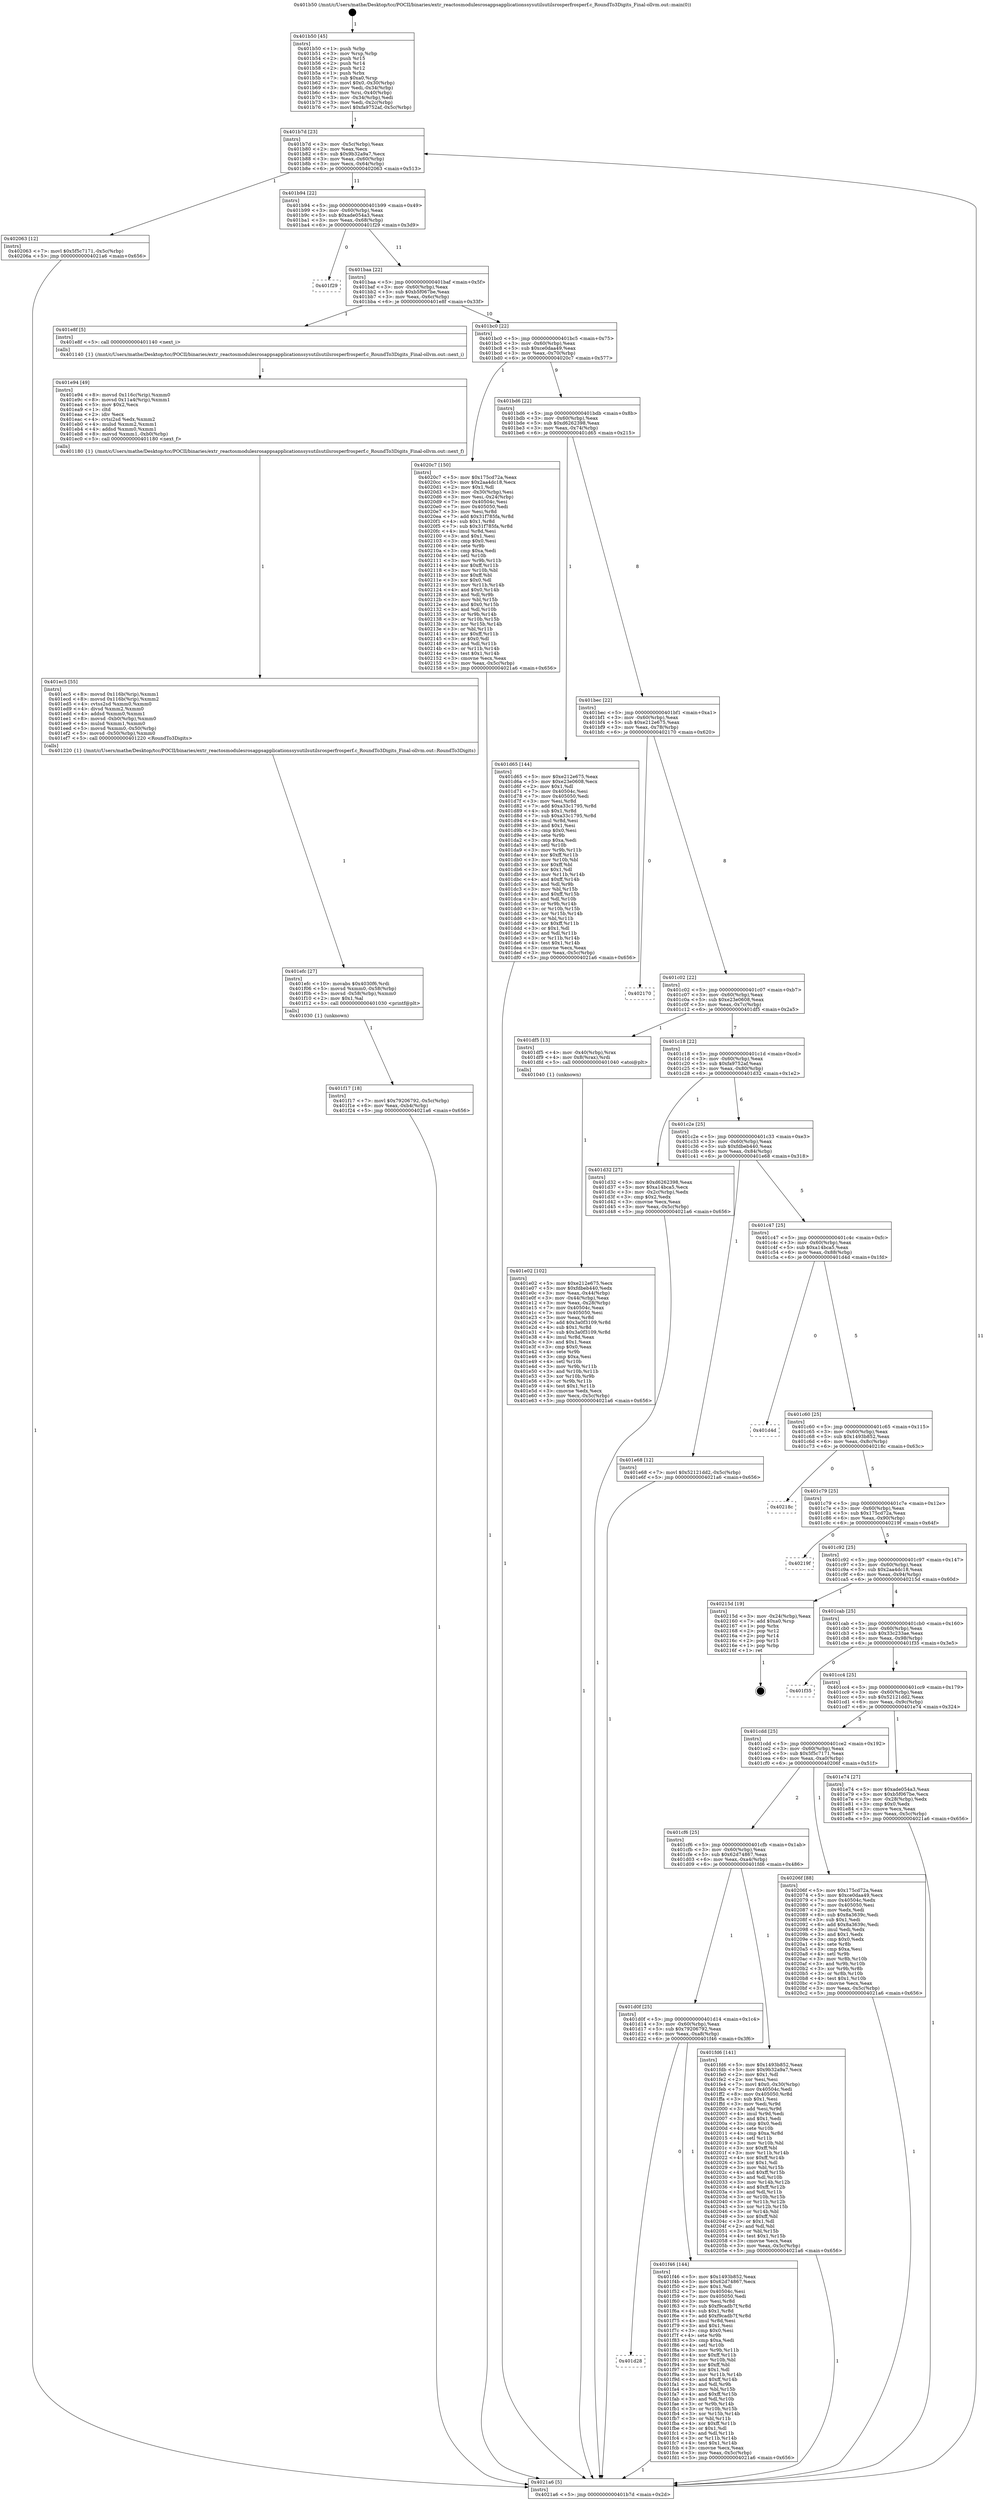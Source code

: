 digraph "0x401b50" {
  label = "0x401b50 (/mnt/c/Users/mathe/Desktop/tcc/POCII/binaries/extr_reactosmodulesrosappsapplicationssysutilsutilsrosperfrosperf.c_RoundTo3Digits_Final-ollvm.out::main(0))"
  labelloc = "t"
  node[shape=record]

  Entry [label="",width=0.3,height=0.3,shape=circle,fillcolor=black,style=filled]
  "0x401b7d" [label="{
     0x401b7d [23]\l
     | [instrs]\l
     &nbsp;&nbsp;0x401b7d \<+3\>: mov -0x5c(%rbp),%eax\l
     &nbsp;&nbsp;0x401b80 \<+2\>: mov %eax,%ecx\l
     &nbsp;&nbsp;0x401b82 \<+6\>: sub $0x9b32a9a7,%ecx\l
     &nbsp;&nbsp;0x401b88 \<+3\>: mov %eax,-0x60(%rbp)\l
     &nbsp;&nbsp;0x401b8b \<+3\>: mov %ecx,-0x64(%rbp)\l
     &nbsp;&nbsp;0x401b8e \<+6\>: je 0000000000402063 \<main+0x513\>\l
  }"]
  "0x402063" [label="{
     0x402063 [12]\l
     | [instrs]\l
     &nbsp;&nbsp;0x402063 \<+7\>: movl $0x5f5c7171,-0x5c(%rbp)\l
     &nbsp;&nbsp;0x40206a \<+5\>: jmp 00000000004021a6 \<main+0x656\>\l
  }"]
  "0x401b94" [label="{
     0x401b94 [22]\l
     | [instrs]\l
     &nbsp;&nbsp;0x401b94 \<+5\>: jmp 0000000000401b99 \<main+0x49\>\l
     &nbsp;&nbsp;0x401b99 \<+3\>: mov -0x60(%rbp),%eax\l
     &nbsp;&nbsp;0x401b9c \<+5\>: sub $0xade054a3,%eax\l
     &nbsp;&nbsp;0x401ba1 \<+3\>: mov %eax,-0x68(%rbp)\l
     &nbsp;&nbsp;0x401ba4 \<+6\>: je 0000000000401f29 \<main+0x3d9\>\l
  }"]
  Exit [label="",width=0.3,height=0.3,shape=circle,fillcolor=black,style=filled,peripheries=2]
  "0x401f29" [label="{
     0x401f29\l
  }", style=dashed]
  "0x401baa" [label="{
     0x401baa [22]\l
     | [instrs]\l
     &nbsp;&nbsp;0x401baa \<+5\>: jmp 0000000000401baf \<main+0x5f\>\l
     &nbsp;&nbsp;0x401baf \<+3\>: mov -0x60(%rbp),%eax\l
     &nbsp;&nbsp;0x401bb2 \<+5\>: sub $0xb5f067be,%eax\l
     &nbsp;&nbsp;0x401bb7 \<+3\>: mov %eax,-0x6c(%rbp)\l
     &nbsp;&nbsp;0x401bba \<+6\>: je 0000000000401e8f \<main+0x33f\>\l
  }"]
  "0x401d28" [label="{
     0x401d28\l
  }", style=dashed]
  "0x401e8f" [label="{
     0x401e8f [5]\l
     | [instrs]\l
     &nbsp;&nbsp;0x401e8f \<+5\>: call 0000000000401140 \<next_i\>\l
     | [calls]\l
     &nbsp;&nbsp;0x401140 \{1\} (/mnt/c/Users/mathe/Desktop/tcc/POCII/binaries/extr_reactosmodulesrosappsapplicationssysutilsutilsrosperfrosperf.c_RoundTo3Digits_Final-ollvm.out::next_i)\l
  }"]
  "0x401bc0" [label="{
     0x401bc0 [22]\l
     | [instrs]\l
     &nbsp;&nbsp;0x401bc0 \<+5\>: jmp 0000000000401bc5 \<main+0x75\>\l
     &nbsp;&nbsp;0x401bc5 \<+3\>: mov -0x60(%rbp),%eax\l
     &nbsp;&nbsp;0x401bc8 \<+5\>: sub $0xce0daa49,%eax\l
     &nbsp;&nbsp;0x401bcd \<+3\>: mov %eax,-0x70(%rbp)\l
     &nbsp;&nbsp;0x401bd0 \<+6\>: je 00000000004020c7 \<main+0x577\>\l
  }"]
  "0x401f46" [label="{
     0x401f46 [144]\l
     | [instrs]\l
     &nbsp;&nbsp;0x401f46 \<+5\>: mov $0x1493b852,%eax\l
     &nbsp;&nbsp;0x401f4b \<+5\>: mov $0x62d74867,%ecx\l
     &nbsp;&nbsp;0x401f50 \<+2\>: mov $0x1,%dl\l
     &nbsp;&nbsp;0x401f52 \<+7\>: mov 0x40504c,%esi\l
     &nbsp;&nbsp;0x401f59 \<+7\>: mov 0x405050,%edi\l
     &nbsp;&nbsp;0x401f60 \<+3\>: mov %esi,%r8d\l
     &nbsp;&nbsp;0x401f63 \<+7\>: sub $0xf9cadb7f,%r8d\l
     &nbsp;&nbsp;0x401f6a \<+4\>: sub $0x1,%r8d\l
     &nbsp;&nbsp;0x401f6e \<+7\>: add $0xf9cadb7f,%r8d\l
     &nbsp;&nbsp;0x401f75 \<+4\>: imul %r8d,%esi\l
     &nbsp;&nbsp;0x401f79 \<+3\>: and $0x1,%esi\l
     &nbsp;&nbsp;0x401f7c \<+3\>: cmp $0x0,%esi\l
     &nbsp;&nbsp;0x401f7f \<+4\>: sete %r9b\l
     &nbsp;&nbsp;0x401f83 \<+3\>: cmp $0xa,%edi\l
     &nbsp;&nbsp;0x401f86 \<+4\>: setl %r10b\l
     &nbsp;&nbsp;0x401f8a \<+3\>: mov %r9b,%r11b\l
     &nbsp;&nbsp;0x401f8d \<+4\>: xor $0xff,%r11b\l
     &nbsp;&nbsp;0x401f91 \<+3\>: mov %r10b,%bl\l
     &nbsp;&nbsp;0x401f94 \<+3\>: xor $0xff,%bl\l
     &nbsp;&nbsp;0x401f97 \<+3\>: xor $0x1,%dl\l
     &nbsp;&nbsp;0x401f9a \<+3\>: mov %r11b,%r14b\l
     &nbsp;&nbsp;0x401f9d \<+4\>: and $0xff,%r14b\l
     &nbsp;&nbsp;0x401fa1 \<+3\>: and %dl,%r9b\l
     &nbsp;&nbsp;0x401fa4 \<+3\>: mov %bl,%r15b\l
     &nbsp;&nbsp;0x401fa7 \<+4\>: and $0xff,%r15b\l
     &nbsp;&nbsp;0x401fab \<+3\>: and %dl,%r10b\l
     &nbsp;&nbsp;0x401fae \<+3\>: or %r9b,%r14b\l
     &nbsp;&nbsp;0x401fb1 \<+3\>: or %r10b,%r15b\l
     &nbsp;&nbsp;0x401fb4 \<+3\>: xor %r15b,%r14b\l
     &nbsp;&nbsp;0x401fb7 \<+3\>: or %bl,%r11b\l
     &nbsp;&nbsp;0x401fba \<+4\>: xor $0xff,%r11b\l
     &nbsp;&nbsp;0x401fbe \<+3\>: or $0x1,%dl\l
     &nbsp;&nbsp;0x401fc1 \<+3\>: and %dl,%r11b\l
     &nbsp;&nbsp;0x401fc4 \<+3\>: or %r11b,%r14b\l
     &nbsp;&nbsp;0x401fc7 \<+4\>: test $0x1,%r14b\l
     &nbsp;&nbsp;0x401fcb \<+3\>: cmovne %ecx,%eax\l
     &nbsp;&nbsp;0x401fce \<+3\>: mov %eax,-0x5c(%rbp)\l
     &nbsp;&nbsp;0x401fd1 \<+5\>: jmp 00000000004021a6 \<main+0x656\>\l
  }"]
  "0x4020c7" [label="{
     0x4020c7 [150]\l
     | [instrs]\l
     &nbsp;&nbsp;0x4020c7 \<+5\>: mov $0x175cd72a,%eax\l
     &nbsp;&nbsp;0x4020cc \<+5\>: mov $0x2aa4dc18,%ecx\l
     &nbsp;&nbsp;0x4020d1 \<+2\>: mov $0x1,%dl\l
     &nbsp;&nbsp;0x4020d3 \<+3\>: mov -0x30(%rbp),%esi\l
     &nbsp;&nbsp;0x4020d6 \<+3\>: mov %esi,-0x24(%rbp)\l
     &nbsp;&nbsp;0x4020d9 \<+7\>: mov 0x40504c,%esi\l
     &nbsp;&nbsp;0x4020e0 \<+7\>: mov 0x405050,%edi\l
     &nbsp;&nbsp;0x4020e7 \<+3\>: mov %esi,%r8d\l
     &nbsp;&nbsp;0x4020ea \<+7\>: add $0x31f785fa,%r8d\l
     &nbsp;&nbsp;0x4020f1 \<+4\>: sub $0x1,%r8d\l
     &nbsp;&nbsp;0x4020f5 \<+7\>: sub $0x31f785fa,%r8d\l
     &nbsp;&nbsp;0x4020fc \<+4\>: imul %r8d,%esi\l
     &nbsp;&nbsp;0x402100 \<+3\>: and $0x1,%esi\l
     &nbsp;&nbsp;0x402103 \<+3\>: cmp $0x0,%esi\l
     &nbsp;&nbsp;0x402106 \<+4\>: sete %r9b\l
     &nbsp;&nbsp;0x40210a \<+3\>: cmp $0xa,%edi\l
     &nbsp;&nbsp;0x40210d \<+4\>: setl %r10b\l
     &nbsp;&nbsp;0x402111 \<+3\>: mov %r9b,%r11b\l
     &nbsp;&nbsp;0x402114 \<+4\>: xor $0xff,%r11b\l
     &nbsp;&nbsp;0x402118 \<+3\>: mov %r10b,%bl\l
     &nbsp;&nbsp;0x40211b \<+3\>: xor $0xff,%bl\l
     &nbsp;&nbsp;0x40211e \<+3\>: xor $0x0,%dl\l
     &nbsp;&nbsp;0x402121 \<+3\>: mov %r11b,%r14b\l
     &nbsp;&nbsp;0x402124 \<+4\>: and $0x0,%r14b\l
     &nbsp;&nbsp;0x402128 \<+3\>: and %dl,%r9b\l
     &nbsp;&nbsp;0x40212b \<+3\>: mov %bl,%r15b\l
     &nbsp;&nbsp;0x40212e \<+4\>: and $0x0,%r15b\l
     &nbsp;&nbsp;0x402132 \<+3\>: and %dl,%r10b\l
     &nbsp;&nbsp;0x402135 \<+3\>: or %r9b,%r14b\l
     &nbsp;&nbsp;0x402138 \<+3\>: or %r10b,%r15b\l
     &nbsp;&nbsp;0x40213b \<+3\>: xor %r15b,%r14b\l
     &nbsp;&nbsp;0x40213e \<+3\>: or %bl,%r11b\l
     &nbsp;&nbsp;0x402141 \<+4\>: xor $0xff,%r11b\l
     &nbsp;&nbsp;0x402145 \<+3\>: or $0x0,%dl\l
     &nbsp;&nbsp;0x402148 \<+3\>: and %dl,%r11b\l
     &nbsp;&nbsp;0x40214b \<+3\>: or %r11b,%r14b\l
     &nbsp;&nbsp;0x40214e \<+4\>: test $0x1,%r14b\l
     &nbsp;&nbsp;0x402152 \<+3\>: cmovne %ecx,%eax\l
     &nbsp;&nbsp;0x402155 \<+3\>: mov %eax,-0x5c(%rbp)\l
     &nbsp;&nbsp;0x402158 \<+5\>: jmp 00000000004021a6 \<main+0x656\>\l
  }"]
  "0x401bd6" [label="{
     0x401bd6 [22]\l
     | [instrs]\l
     &nbsp;&nbsp;0x401bd6 \<+5\>: jmp 0000000000401bdb \<main+0x8b\>\l
     &nbsp;&nbsp;0x401bdb \<+3\>: mov -0x60(%rbp),%eax\l
     &nbsp;&nbsp;0x401bde \<+5\>: sub $0xd6262398,%eax\l
     &nbsp;&nbsp;0x401be3 \<+3\>: mov %eax,-0x74(%rbp)\l
     &nbsp;&nbsp;0x401be6 \<+6\>: je 0000000000401d65 \<main+0x215\>\l
  }"]
  "0x401d0f" [label="{
     0x401d0f [25]\l
     | [instrs]\l
     &nbsp;&nbsp;0x401d0f \<+5\>: jmp 0000000000401d14 \<main+0x1c4\>\l
     &nbsp;&nbsp;0x401d14 \<+3\>: mov -0x60(%rbp),%eax\l
     &nbsp;&nbsp;0x401d17 \<+5\>: sub $0x79206792,%eax\l
     &nbsp;&nbsp;0x401d1c \<+6\>: mov %eax,-0xa8(%rbp)\l
     &nbsp;&nbsp;0x401d22 \<+6\>: je 0000000000401f46 \<main+0x3f6\>\l
  }"]
  "0x401d65" [label="{
     0x401d65 [144]\l
     | [instrs]\l
     &nbsp;&nbsp;0x401d65 \<+5\>: mov $0xe212e675,%eax\l
     &nbsp;&nbsp;0x401d6a \<+5\>: mov $0xe23e0608,%ecx\l
     &nbsp;&nbsp;0x401d6f \<+2\>: mov $0x1,%dl\l
     &nbsp;&nbsp;0x401d71 \<+7\>: mov 0x40504c,%esi\l
     &nbsp;&nbsp;0x401d78 \<+7\>: mov 0x405050,%edi\l
     &nbsp;&nbsp;0x401d7f \<+3\>: mov %esi,%r8d\l
     &nbsp;&nbsp;0x401d82 \<+7\>: add $0xa33c1795,%r8d\l
     &nbsp;&nbsp;0x401d89 \<+4\>: sub $0x1,%r8d\l
     &nbsp;&nbsp;0x401d8d \<+7\>: sub $0xa33c1795,%r8d\l
     &nbsp;&nbsp;0x401d94 \<+4\>: imul %r8d,%esi\l
     &nbsp;&nbsp;0x401d98 \<+3\>: and $0x1,%esi\l
     &nbsp;&nbsp;0x401d9b \<+3\>: cmp $0x0,%esi\l
     &nbsp;&nbsp;0x401d9e \<+4\>: sete %r9b\l
     &nbsp;&nbsp;0x401da2 \<+3\>: cmp $0xa,%edi\l
     &nbsp;&nbsp;0x401da5 \<+4\>: setl %r10b\l
     &nbsp;&nbsp;0x401da9 \<+3\>: mov %r9b,%r11b\l
     &nbsp;&nbsp;0x401dac \<+4\>: xor $0xff,%r11b\l
     &nbsp;&nbsp;0x401db0 \<+3\>: mov %r10b,%bl\l
     &nbsp;&nbsp;0x401db3 \<+3\>: xor $0xff,%bl\l
     &nbsp;&nbsp;0x401db6 \<+3\>: xor $0x1,%dl\l
     &nbsp;&nbsp;0x401db9 \<+3\>: mov %r11b,%r14b\l
     &nbsp;&nbsp;0x401dbc \<+4\>: and $0xff,%r14b\l
     &nbsp;&nbsp;0x401dc0 \<+3\>: and %dl,%r9b\l
     &nbsp;&nbsp;0x401dc3 \<+3\>: mov %bl,%r15b\l
     &nbsp;&nbsp;0x401dc6 \<+4\>: and $0xff,%r15b\l
     &nbsp;&nbsp;0x401dca \<+3\>: and %dl,%r10b\l
     &nbsp;&nbsp;0x401dcd \<+3\>: or %r9b,%r14b\l
     &nbsp;&nbsp;0x401dd0 \<+3\>: or %r10b,%r15b\l
     &nbsp;&nbsp;0x401dd3 \<+3\>: xor %r15b,%r14b\l
     &nbsp;&nbsp;0x401dd6 \<+3\>: or %bl,%r11b\l
     &nbsp;&nbsp;0x401dd9 \<+4\>: xor $0xff,%r11b\l
     &nbsp;&nbsp;0x401ddd \<+3\>: or $0x1,%dl\l
     &nbsp;&nbsp;0x401de0 \<+3\>: and %dl,%r11b\l
     &nbsp;&nbsp;0x401de3 \<+3\>: or %r11b,%r14b\l
     &nbsp;&nbsp;0x401de6 \<+4\>: test $0x1,%r14b\l
     &nbsp;&nbsp;0x401dea \<+3\>: cmovne %ecx,%eax\l
     &nbsp;&nbsp;0x401ded \<+3\>: mov %eax,-0x5c(%rbp)\l
     &nbsp;&nbsp;0x401df0 \<+5\>: jmp 00000000004021a6 \<main+0x656\>\l
  }"]
  "0x401bec" [label="{
     0x401bec [22]\l
     | [instrs]\l
     &nbsp;&nbsp;0x401bec \<+5\>: jmp 0000000000401bf1 \<main+0xa1\>\l
     &nbsp;&nbsp;0x401bf1 \<+3\>: mov -0x60(%rbp),%eax\l
     &nbsp;&nbsp;0x401bf4 \<+5\>: sub $0xe212e675,%eax\l
     &nbsp;&nbsp;0x401bf9 \<+3\>: mov %eax,-0x78(%rbp)\l
     &nbsp;&nbsp;0x401bfc \<+6\>: je 0000000000402170 \<main+0x620\>\l
  }"]
  "0x401fd6" [label="{
     0x401fd6 [141]\l
     | [instrs]\l
     &nbsp;&nbsp;0x401fd6 \<+5\>: mov $0x1493b852,%eax\l
     &nbsp;&nbsp;0x401fdb \<+5\>: mov $0x9b32a9a7,%ecx\l
     &nbsp;&nbsp;0x401fe0 \<+2\>: mov $0x1,%dl\l
     &nbsp;&nbsp;0x401fe2 \<+2\>: xor %esi,%esi\l
     &nbsp;&nbsp;0x401fe4 \<+7\>: movl $0x0,-0x30(%rbp)\l
     &nbsp;&nbsp;0x401feb \<+7\>: mov 0x40504c,%edi\l
     &nbsp;&nbsp;0x401ff2 \<+8\>: mov 0x405050,%r8d\l
     &nbsp;&nbsp;0x401ffa \<+3\>: sub $0x1,%esi\l
     &nbsp;&nbsp;0x401ffd \<+3\>: mov %edi,%r9d\l
     &nbsp;&nbsp;0x402000 \<+3\>: add %esi,%r9d\l
     &nbsp;&nbsp;0x402003 \<+4\>: imul %r9d,%edi\l
     &nbsp;&nbsp;0x402007 \<+3\>: and $0x1,%edi\l
     &nbsp;&nbsp;0x40200a \<+3\>: cmp $0x0,%edi\l
     &nbsp;&nbsp;0x40200d \<+4\>: sete %r10b\l
     &nbsp;&nbsp;0x402011 \<+4\>: cmp $0xa,%r8d\l
     &nbsp;&nbsp;0x402015 \<+4\>: setl %r11b\l
     &nbsp;&nbsp;0x402019 \<+3\>: mov %r10b,%bl\l
     &nbsp;&nbsp;0x40201c \<+3\>: xor $0xff,%bl\l
     &nbsp;&nbsp;0x40201f \<+3\>: mov %r11b,%r14b\l
     &nbsp;&nbsp;0x402022 \<+4\>: xor $0xff,%r14b\l
     &nbsp;&nbsp;0x402026 \<+3\>: xor $0x1,%dl\l
     &nbsp;&nbsp;0x402029 \<+3\>: mov %bl,%r15b\l
     &nbsp;&nbsp;0x40202c \<+4\>: and $0xff,%r15b\l
     &nbsp;&nbsp;0x402030 \<+3\>: and %dl,%r10b\l
     &nbsp;&nbsp;0x402033 \<+3\>: mov %r14b,%r12b\l
     &nbsp;&nbsp;0x402036 \<+4\>: and $0xff,%r12b\l
     &nbsp;&nbsp;0x40203a \<+3\>: and %dl,%r11b\l
     &nbsp;&nbsp;0x40203d \<+3\>: or %r10b,%r15b\l
     &nbsp;&nbsp;0x402040 \<+3\>: or %r11b,%r12b\l
     &nbsp;&nbsp;0x402043 \<+3\>: xor %r12b,%r15b\l
     &nbsp;&nbsp;0x402046 \<+3\>: or %r14b,%bl\l
     &nbsp;&nbsp;0x402049 \<+3\>: xor $0xff,%bl\l
     &nbsp;&nbsp;0x40204c \<+3\>: or $0x1,%dl\l
     &nbsp;&nbsp;0x40204f \<+2\>: and %dl,%bl\l
     &nbsp;&nbsp;0x402051 \<+3\>: or %bl,%r15b\l
     &nbsp;&nbsp;0x402054 \<+4\>: test $0x1,%r15b\l
     &nbsp;&nbsp;0x402058 \<+3\>: cmovne %ecx,%eax\l
     &nbsp;&nbsp;0x40205b \<+3\>: mov %eax,-0x5c(%rbp)\l
     &nbsp;&nbsp;0x40205e \<+5\>: jmp 00000000004021a6 \<main+0x656\>\l
  }"]
  "0x402170" [label="{
     0x402170\l
  }", style=dashed]
  "0x401c02" [label="{
     0x401c02 [22]\l
     | [instrs]\l
     &nbsp;&nbsp;0x401c02 \<+5\>: jmp 0000000000401c07 \<main+0xb7\>\l
     &nbsp;&nbsp;0x401c07 \<+3\>: mov -0x60(%rbp),%eax\l
     &nbsp;&nbsp;0x401c0a \<+5\>: sub $0xe23e0608,%eax\l
     &nbsp;&nbsp;0x401c0f \<+3\>: mov %eax,-0x7c(%rbp)\l
     &nbsp;&nbsp;0x401c12 \<+6\>: je 0000000000401df5 \<main+0x2a5\>\l
  }"]
  "0x401cf6" [label="{
     0x401cf6 [25]\l
     | [instrs]\l
     &nbsp;&nbsp;0x401cf6 \<+5\>: jmp 0000000000401cfb \<main+0x1ab\>\l
     &nbsp;&nbsp;0x401cfb \<+3\>: mov -0x60(%rbp),%eax\l
     &nbsp;&nbsp;0x401cfe \<+5\>: sub $0x62d74867,%eax\l
     &nbsp;&nbsp;0x401d03 \<+6\>: mov %eax,-0xa4(%rbp)\l
     &nbsp;&nbsp;0x401d09 \<+6\>: je 0000000000401fd6 \<main+0x486\>\l
  }"]
  "0x401df5" [label="{
     0x401df5 [13]\l
     | [instrs]\l
     &nbsp;&nbsp;0x401df5 \<+4\>: mov -0x40(%rbp),%rax\l
     &nbsp;&nbsp;0x401df9 \<+4\>: mov 0x8(%rax),%rdi\l
     &nbsp;&nbsp;0x401dfd \<+5\>: call 0000000000401040 \<atoi@plt\>\l
     | [calls]\l
     &nbsp;&nbsp;0x401040 \{1\} (unknown)\l
  }"]
  "0x401c18" [label="{
     0x401c18 [22]\l
     | [instrs]\l
     &nbsp;&nbsp;0x401c18 \<+5\>: jmp 0000000000401c1d \<main+0xcd\>\l
     &nbsp;&nbsp;0x401c1d \<+3\>: mov -0x60(%rbp),%eax\l
     &nbsp;&nbsp;0x401c20 \<+5\>: sub $0xfa9752af,%eax\l
     &nbsp;&nbsp;0x401c25 \<+3\>: mov %eax,-0x80(%rbp)\l
     &nbsp;&nbsp;0x401c28 \<+6\>: je 0000000000401d32 \<main+0x1e2\>\l
  }"]
  "0x40206f" [label="{
     0x40206f [88]\l
     | [instrs]\l
     &nbsp;&nbsp;0x40206f \<+5\>: mov $0x175cd72a,%eax\l
     &nbsp;&nbsp;0x402074 \<+5\>: mov $0xce0daa49,%ecx\l
     &nbsp;&nbsp;0x402079 \<+7\>: mov 0x40504c,%edx\l
     &nbsp;&nbsp;0x402080 \<+7\>: mov 0x405050,%esi\l
     &nbsp;&nbsp;0x402087 \<+2\>: mov %edx,%edi\l
     &nbsp;&nbsp;0x402089 \<+6\>: sub $0x8a3639c,%edi\l
     &nbsp;&nbsp;0x40208f \<+3\>: sub $0x1,%edi\l
     &nbsp;&nbsp;0x402092 \<+6\>: add $0x8a3639c,%edi\l
     &nbsp;&nbsp;0x402098 \<+3\>: imul %edi,%edx\l
     &nbsp;&nbsp;0x40209b \<+3\>: and $0x1,%edx\l
     &nbsp;&nbsp;0x40209e \<+3\>: cmp $0x0,%edx\l
     &nbsp;&nbsp;0x4020a1 \<+4\>: sete %r8b\l
     &nbsp;&nbsp;0x4020a5 \<+3\>: cmp $0xa,%esi\l
     &nbsp;&nbsp;0x4020a8 \<+4\>: setl %r9b\l
     &nbsp;&nbsp;0x4020ac \<+3\>: mov %r8b,%r10b\l
     &nbsp;&nbsp;0x4020af \<+3\>: and %r9b,%r10b\l
     &nbsp;&nbsp;0x4020b2 \<+3\>: xor %r9b,%r8b\l
     &nbsp;&nbsp;0x4020b5 \<+3\>: or %r8b,%r10b\l
     &nbsp;&nbsp;0x4020b8 \<+4\>: test $0x1,%r10b\l
     &nbsp;&nbsp;0x4020bc \<+3\>: cmovne %ecx,%eax\l
     &nbsp;&nbsp;0x4020bf \<+3\>: mov %eax,-0x5c(%rbp)\l
     &nbsp;&nbsp;0x4020c2 \<+5\>: jmp 00000000004021a6 \<main+0x656\>\l
  }"]
  "0x401d32" [label="{
     0x401d32 [27]\l
     | [instrs]\l
     &nbsp;&nbsp;0x401d32 \<+5\>: mov $0xd6262398,%eax\l
     &nbsp;&nbsp;0x401d37 \<+5\>: mov $0xa14bca5,%ecx\l
     &nbsp;&nbsp;0x401d3c \<+3\>: mov -0x2c(%rbp),%edx\l
     &nbsp;&nbsp;0x401d3f \<+3\>: cmp $0x2,%edx\l
     &nbsp;&nbsp;0x401d42 \<+3\>: cmovne %ecx,%eax\l
     &nbsp;&nbsp;0x401d45 \<+3\>: mov %eax,-0x5c(%rbp)\l
     &nbsp;&nbsp;0x401d48 \<+5\>: jmp 00000000004021a6 \<main+0x656\>\l
  }"]
  "0x401c2e" [label="{
     0x401c2e [25]\l
     | [instrs]\l
     &nbsp;&nbsp;0x401c2e \<+5\>: jmp 0000000000401c33 \<main+0xe3\>\l
     &nbsp;&nbsp;0x401c33 \<+3\>: mov -0x60(%rbp),%eax\l
     &nbsp;&nbsp;0x401c36 \<+5\>: sub $0xfdbeb440,%eax\l
     &nbsp;&nbsp;0x401c3b \<+6\>: mov %eax,-0x84(%rbp)\l
     &nbsp;&nbsp;0x401c41 \<+6\>: je 0000000000401e68 \<main+0x318\>\l
  }"]
  "0x4021a6" [label="{
     0x4021a6 [5]\l
     | [instrs]\l
     &nbsp;&nbsp;0x4021a6 \<+5\>: jmp 0000000000401b7d \<main+0x2d\>\l
  }"]
  "0x401b50" [label="{
     0x401b50 [45]\l
     | [instrs]\l
     &nbsp;&nbsp;0x401b50 \<+1\>: push %rbp\l
     &nbsp;&nbsp;0x401b51 \<+3\>: mov %rsp,%rbp\l
     &nbsp;&nbsp;0x401b54 \<+2\>: push %r15\l
     &nbsp;&nbsp;0x401b56 \<+2\>: push %r14\l
     &nbsp;&nbsp;0x401b58 \<+2\>: push %r12\l
     &nbsp;&nbsp;0x401b5a \<+1\>: push %rbx\l
     &nbsp;&nbsp;0x401b5b \<+7\>: sub $0xa0,%rsp\l
     &nbsp;&nbsp;0x401b62 \<+7\>: movl $0x0,-0x30(%rbp)\l
     &nbsp;&nbsp;0x401b69 \<+3\>: mov %edi,-0x34(%rbp)\l
     &nbsp;&nbsp;0x401b6c \<+4\>: mov %rsi,-0x40(%rbp)\l
     &nbsp;&nbsp;0x401b70 \<+3\>: mov -0x34(%rbp),%edi\l
     &nbsp;&nbsp;0x401b73 \<+3\>: mov %edi,-0x2c(%rbp)\l
     &nbsp;&nbsp;0x401b76 \<+7\>: movl $0xfa9752af,-0x5c(%rbp)\l
  }"]
  "0x401e02" [label="{
     0x401e02 [102]\l
     | [instrs]\l
     &nbsp;&nbsp;0x401e02 \<+5\>: mov $0xe212e675,%ecx\l
     &nbsp;&nbsp;0x401e07 \<+5\>: mov $0xfdbeb440,%edx\l
     &nbsp;&nbsp;0x401e0c \<+3\>: mov %eax,-0x44(%rbp)\l
     &nbsp;&nbsp;0x401e0f \<+3\>: mov -0x44(%rbp),%eax\l
     &nbsp;&nbsp;0x401e12 \<+3\>: mov %eax,-0x28(%rbp)\l
     &nbsp;&nbsp;0x401e15 \<+7\>: mov 0x40504c,%eax\l
     &nbsp;&nbsp;0x401e1c \<+7\>: mov 0x405050,%esi\l
     &nbsp;&nbsp;0x401e23 \<+3\>: mov %eax,%r8d\l
     &nbsp;&nbsp;0x401e26 \<+7\>: add $0x3a0f3109,%r8d\l
     &nbsp;&nbsp;0x401e2d \<+4\>: sub $0x1,%r8d\l
     &nbsp;&nbsp;0x401e31 \<+7\>: sub $0x3a0f3109,%r8d\l
     &nbsp;&nbsp;0x401e38 \<+4\>: imul %r8d,%eax\l
     &nbsp;&nbsp;0x401e3c \<+3\>: and $0x1,%eax\l
     &nbsp;&nbsp;0x401e3f \<+3\>: cmp $0x0,%eax\l
     &nbsp;&nbsp;0x401e42 \<+4\>: sete %r9b\l
     &nbsp;&nbsp;0x401e46 \<+3\>: cmp $0xa,%esi\l
     &nbsp;&nbsp;0x401e49 \<+4\>: setl %r10b\l
     &nbsp;&nbsp;0x401e4d \<+3\>: mov %r9b,%r11b\l
     &nbsp;&nbsp;0x401e50 \<+3\>: and %r10b,%r11b\l
     &nbsp;&nbsp;0x401e53 \<+3\>: xor %r10b,%r9b\l
     &nbsp;&nbsp;0x401e56 \<+3\>: or %r9b,%r11b\l
     &nbsp;&nbsp;0x401e59 \<+4\>: test $0x1,%r11b\l
     &nbsp;&nbsp;0x401e5d \<+3\>: cmovne %edx,%ecx\l
     &nbsp;&nbsp;0x401e60 \<+3\>: mov %ecx,-0x5c(%rbp)\l
     &nbsp;&nbsp;0x401e63 \<+5\>: jmp 00000000004021a6 \<main+0x656\>\l
  }"]
  "0x401f17" [label="{
     0x401f17 [18]\l
     | [instrs]\l
     &nbsp;&nbsp;0x401f17 \<+7\>: movl $0x79206792,-0x5c(%rbp)\l
     &nbsp;&nbsp;0x401f1e \<+6\>: mov %eax,-0xb4(%rbp)\l
     &nbsp;&nbsp;0x401f24 \<+5\>: jmp 00000000004021a6 \<main+0x656\>\l
  }"]
  "0x401e68" [label="{
     0x401e68 [12]\l
     | [instrs]\l
     &nbsp;&nbsp;0x401e68 \<+7\>: movl $0x52121dd2,-0x5c(%rbp)\l
     &nbsp;&nbsp;0x401e6f \<+5\>: jmp 00000000004021a6 \<main+0x656\>\l
  }"]
  "0x401c47" [label="{
     0x401c47 [25]\l
     | [instrs]\l
     &nbsp;&nbsp;0x401c47 \<+5\>: jmp 0000000000401c4c \<main+0xfc\>\l
     &nbsp;&nbsp;0x401c4c \<+3\>: mov -0x60(%rbp),%eax\l
     &nbsp;&nbsp;0x401c4f \<+5\>: sub $0xa14bca5,%eax\l
     &nbsp;&nbsp;0x401c54 \<+6\>: mov %eax,-0x88(%rbp)\l
     &nbsp;&nbsp;0x401c5a \<+6\>: je 0000000000401d4d \<main+0x1fd\>\l
  }"]
  "0x401efc" [label="{
     0x401efc [27]\l
     | [instrs]\l
     &nbsp;&nbsp;0x401efc \<+10\>: movabs $0x4030f6,%rdi\l
     &nbsp;&nbsp;0x401f06 \<+5\>: movsd %xmm0,-0x58(%rbp)\l
     &nbsp;&nbsp;0x401f0b \<+5\>: movsd -0x58(%rbp),%xmm0\l
     &nbsp;&nbsp;0x401f10 \<+2\>: mov $0x1,%al\l
     &nbsp;&nbsp;0x401f12 \<+5\>: call 0000000000401030 \<printf@plt\>\l
     | [calls]\l
     &nbsp;&nbsp;0x401030 \{1\} (unknown)\l
  }"]
  "0x401d4d" [label="{
     0x401d4d\l
  }", style=dashed]
  "0x401c60" [label="{
     0x401c60 [25]\l
     | [instrs]\l
     &nbsp;&nbsp;0x401c60 \<+5\>: jmp 0000000000401c65 \<main+0x115\>\l
     &nbsp;&nbsp;0x401c65 \<+3\>: mov -0x60(%rbp),%eax\l
     &nbsp;&nbsp;0x401c68 \<+5\>: sub $0x1493b852,%eax\l
     &nbsp;&nbsp;0x401c6d \<+6\>: mov %eax,-0x8c(%rbp)\l
     &nbsp;&nbsp;0x401c73 \<+6\>: je 000000000040218c \<main+0x63c\>\l
  }"]
  "0x401ec5" [label="{
     0x401ec5 [55]\l
     | [instrs]\l
     &nbsp;&nbsp;0x401ec5 \<+8\>: movsd 0x116b(%rip),%xmm1\l
     &nbsp;&nbsp;0x401ecd \<+8\>: movsd 0x116b(%rip),%xmm2\l
     &nbsp;&nbsp;0x401ed5 \<+4\>: cvtss2sd %xmm0,%xmm0\l
     &nbsp;&nbsp;0x401ed9 \<+4\>: divsd %xmm2,%xmm0\l
     &nbsp;&nbsp;0x401edd \<+4\>: addsd %xmm0,%xmm1\l
     &nbsp;&nbsp;0x401ee1 \<+8\>: movsd -0xb0(%rbp),%xmm0\l
     &nbsp;&nbsp;0x401ee9 \<+4\>: mulsd %xmm1,%xmm0\l
     &nbsp;&nbsp;0x401eed \<+5\>: movsd %xmm0,-0x50(%rbp)\l
     &nbsp;&nbsp;0x401ef2 \<+5\>: movsd -0x50(%rbp),%xmm0\l
     &nbsp;&nbsp;0x401ef7 \<+5\>: call 0000000000401220 \<RoundTo3Digits\>\l
     | [calls]\l
     &nbsp;&nbsp;0x401220 \{1\} (/mnt/c/Users/mathe/Desktop/tcc/POCII/binaries/extr_reactosmodulesrosappsapplicationssysutilsutilsrosperfrosperf.c_RoundTo3Digits_Final-ollvm.out::RoundTo3Digits)\l
  }"]
  "0x40218c" [label="{
     0x40218c\l
  }", style=dashed]
  "0x401c79" [label="{
     0x401c79 [25]\l
     | [instrs]\l
     &nbsp;&nbsp;0x401c79 \<+5\>: jmp 0000000000401c7e \<main+0x12e\>\l
     &nbsp;&nbsp;0x401c7e \<+3\>: mov -0x60(%rbp),%eax\l
     &nbsp;&nbsp;0x401c81 \<+5\>: sub $0x175cd72a,%eax\l
     &nbsp;&nbsp;0x401c86 \<+6\>: mov %eax,-0x90(%rbp)\l
     &nbsp;&nbsp;0x401c8c \<+6\>: je 000000000040219f \<main+0x64f\>\l
  }"]
  "0x401e94" [label="{
     0x401e94 [49]\l
     | [instrs]\l
     &nbsp;&nbsp;0x401e94 \<+8\>: movsd 0x116c(%rip),%xmm0\l
     &nbsp;&nbsp;0x401e9c \<+8\>: movsd 0x11a4(%rip),%xmm1\l
     &nbsp;&nbsp;0x401ea4 \<+5\>: mov $0x2,%ecx\l
     &nbsp;&nbsp;0x401ea9 \<+1\>: cltd\l
     &nbsp;&nbsp;0x401eaa \<+2\>: idiv %ecx\l
     &nbsp;&nbsp;0x401eac \<+4\>: cvtsi2sd %edx,%xmm2\l
     &nbsp;&nbsp;0x401eb0 \<+4\>: mulsd %xmm2,%xmm1\l
     &nbsp;&nbsp;0x401eb4 \<+4\>: addsd %xmm0,%xmm1\l
     &nbsp;&nbsp;0x401eb8 \<+8\>: movsd %xmm1,-0xb0(%rbp)\l
     &nbsp;&nbsp;0x401ec0 \<+5\>: call 0000000000401180 \<next_f\>\l
     | [calls]\l
     &nbsp;&nbsp;0x401180 \{1\} (/mnt/c/Users/mathe/Desktop/tcc/POCII/binaries/extr_reactosmodulesrosappsapplicationssysutilsutilsrosperfrosperf.c_RoundTo3Digits_Final-ollvm.out::next_f)\l
  }"]
  "0x40219f" [label="{
     0x40219f\l
  }", style=dashed]
  "0x401c92" [label="{
     0x401c92 [25]\l
     | [instrs]\l
     &nbsp;&nbsp;0x401c92 \<+5\>: jmp 0000000000401c97 \<main+0x147\>\l
     &nbsp;&nbsp;0x401c97 \<+3\>: mov -0x60(%rbp),%eax\l
     &nbsp;&nbsp;0x401c9a \<+5\>: sub $0x2aa4dc18,%eax\l
     &nbsp;&nbsp;0x401c9f \<+6\>: mov %eax,-0x94(%rbp)\l
     &nbsp;&nbsp;0x401ca5 \<+6\>: je 000000000040215d \<main+0x60d\>\l
  }"]
  "0x401cdd" [label="{
     0x401cdd [25]\l
     | [instrs]\l
     &nbsp;&nbsp;0x401cdd \<+5\>: jmp 0000000000401ce2 \<main+0x192\>\l
     &nbsp;&nbsp;0x401ce2 \<+3\>: mov -0x60(%rbp),%eax\l
     &nbsp;&nbsp;0x401ce5 \<+5\>: sub $0x5f5c7171,%eax\l
     &nbsp;&nbsp;0x401cea \<+6\>: mov %eax,-0xa0(%rbp)\l
     &nbsp;&nbsp;0x401cf0 \<+6\>: je 000000000040206f \<main+0x51f\>\l
  }"]
  "0x40215d" [label="{
     0x40215d [19]\l
     | [instrs]\l
     &nbsp;&nbsp;0x40215d \<+3\>: mov -0x24(%rbp),%eax\l
     &nbsp;&nbsp;0x402160 \<+7\>: add $0xa0,%rsp\l
     &nbsp;&nbsp;0x402167 \<+1\>: pop %rbx\l
     &nbsp;&nbsp;0x402168 \<+2\>: pop %r12\l
     &nbsp;&nbsp;0x40216a \<+2\>: pop %r14\l
     &nbsp;&nbsp;0x40216c \<+2\>: pop %r15\l
     &nbsp;&nbsp;0x40216e \<+1\>: pop %rbp\l
     &nbsp;&nbsp;0x40216f \<+1\>: ret\l
  }"]
  "0x401cab" [label="{
     0x401cab [25]\l
     | [instrs]\l
     &nbsp;&nbsp;0x401cab \<+5\>: jmp 0000000000401cb0 \<main+0x160\>\l
     &nbsp;&nbsp;0x401cb0 \<+3\>: mov -0x60(%rbp),%eax\l
     &nbsp;&nbsp;0x401cb3 \<+5\>: sub $0x33c233ae,%eax\l
     &nbsp;&nbsp;0x401cb8 \<+6\>: mov %eax,-0x98(%rbp)\l
     &nbsp;&nbsp;0x401cbe \<+6\>: je 0000000000401f35 \<main+0x3e5\>\l
  }"]
  "0x401e74" [label="{
     0x401e74 [27]\l
     | [instrs]\l
     &nbsp;&nbsp;0x401e74 \<+5\>: mov $0xade054a3,%eax\l
     &nbsp;&nbsp;0x401e79 \<+5\>: mov $0xb5f067be,%ecx\l
     &nbsp;&nbsp;0x401e7e \<+3\>: mov -0x28(%rbp),%edx\l
     &nbsp;&nbsp;0x401e81 \<+3\>: cmp $0x0,%edx\l
     &nbsp;&nbsp;0x401e84 \<+3\>: cmove %ecx,%eax\l
     &nbsp;&nbsp;0x401e87 \<+3\>: mov %eax,-0x5c(%rbp)\l
     &nbsp;&nbsp;0x401e8a \<+5\>: jmp 00000000004021a6 \<main+0x656\>\l
  }"]
  "0x401f35" [label="{
     0x401f35\l
  }", style=dashed]
  "0x401cc4" [label="{
     0x401cc4 [25]\l
     | [instrs]\l
     &nbsp;&nbsp;0x401cc4 \<+5\>: jmp 0000000000401cc9 \<main+0x179\>\l
     &nbsp;&nbsp;0x401cc9 \<+3\>: mov -0x60(%rbp),%eax\l
     &nbsp;&nbsp;0x401ccc \<+5\>: sub $0x52121dd2,%eax\l
     &nbsp;&nbsp;0x401cd1 \<+6\>: mov %eax,-0x9c(%rbp)\l
     &nbsp;&nbsp;0x401cd7 \<+6\>: je 0000000000401e74 \<main+0x324\>\l
  }"]
  Entry -> "0x401b50" [label=" 1"]
  "0x401b7d" -> "0x402063" [label=" 1"]
  "0x401b7d" -> "0x401b94" [label=" 11"]
  "0x40215d" -> Exit [label=" 1"]
  "0x401b94" -> "0x401f29" [label=" 0"]
  "0x401b94" -> "0x401baa" [label=" 11"]
  "0x4020c7" -> "0x4021a6" [label=" 1"]
  "0x401baa" -> "0x401e8f" [label=" 1"]
  "0x401baa" -> "0x401bc0" [label=" 10"]
  "0x40206f" -> "0x4021a6" [label=" 1"]
  "0x401bc0" -> "0x4020c7" [label=" 1"]
  "0x401bc0" -> "0x401bd6" [label=" 9"]
  "0x402063" -> "0x4021a6" [label=" 1"]
  "0x401bd6" -> "0x401d65" [label=" 1"]
  "0x401bd6" -> "0x401bec" [label=" 8"]
  "0x401f46" -> "0x4021a6" [label=" 1"]
  "0x401bec" -> "0x402170" [label=" 0"]
  "0x401bec" -> "0x401c02" [label=" 8"]
  "0x401d0f" -> "0x401d28" [label=" 0"]
  "0x401c02" -> "0x401df5" [label=" 1"]
  "0x401c02" -> "0x401c18" [label=" 7"]
  "0x401fd6" -> "0x4021a6" [label=" 1"]
  "0x401c18" -> "0x401d32" [label=" 1"]
  "0x401c18" -> "0x401c2e" [label=" 6"]
  "0x401d32" -> "0x4021a6" [label=" 1"]
  "0x401b50" -> "0x401b7d" [label=" 1"]
  "0x4021a6" -> "0x401b7d" [label=" 11"]
  "0x401d65" -> "0x4021a6" [label=" 1"]
  "0x401df5" -> "0x401e02" [label=" 1"]
  "0x401e02" -> "0x4021a6" [label=" 1"]
  "0x401cf6" -> "0x401d0f" [label=" 1"]
  "0x401c2e" -> "0x401e68" [label=" 1"]
  "0x401c2e" -> "0x401c47" [label=" 5"]
  "0x401e68" -> "0x4021a6" [label=" 1"]
  "0x401d0f" -> "0x401f46" [label=" 1"]
  "0x401c47" -> "0x401d4d" [label=" 0"]
  "0x401c47" -> "0x401c60" [label=" 5"]
  "0x401cdd" -> "0x401cf6" [label=" 2"]
  "0x401c60" -> "0x40218c" [label=" 0"]
  "0x401c60" -> "0x401c79" [label=" 5"]
  "0x401cdd" -> "0x40206f" [label=" 1"]
  "0x401c79" -> "0x40219f" [label=" 0"]
  "0x401c79" -> "0x401c92" [label=" 5"]
  "0x401cf6" -> "0x401fd6" [label=" 1"]
  "0x401c92" -> "0x40215d" [label=" 1"]
  "0x401c92" -> "0x401cab" [label=" 4"]
  "0x401f17" -> "0x4021a6" [label=" 1"]
  "0x401cab" -> "0x401f35" [label=" 0"]
  "0x401cab" -> "0x401cc4" [label=" 4"]
  "0x401efc" -> "0x401f17" [label=" 1"]
  "0x401cc4" -> "0x401e74" [label=" 1"]
  "0x401cc4" -> "0x401cdd" [label=" 3"]
  "0x401e74" -> "0x4021a6" [label=" 1"]
  "0x401e8f" -> "0x401e94" [label=" 1"]
  "0x401e94" -> "0x401ec5" [label=" 1"]
  "0x401ec5" -> "0x401efc" [label=" 1"]
}
